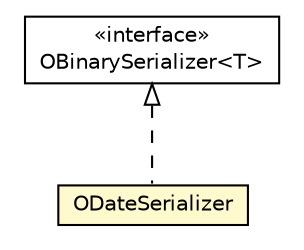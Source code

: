 #!/usr/local/bin/dot
#
# Class diagram 
# Generated by UMLGraph version R5_6-24-gf6e263 (http://www.umlgraph.org/)
#

digraph G {
	edge [fontname="Helvetica",fontsize=10,labelfontname="Helvetica",labelfontsize=10];
	node [fontname="Helvetica",fontsize=10,shape=plaintext];
	nodesep=0.25;
	ranksep=0.5;
	// com.orientechnologies.common.serialization.types.ODateSerializer
	c1406398 [label=<<table title="com.orientechnologies.common.serialization.types.ODateSerializer" border="0" cellborder="1" cellspacing="0" cellpadding="2" port="p" bgcolor="lemonChiffon" href="./ODateSerializer.html">
		<tr><td><table border="0" cellspacing="0" cellpadding="1">
<tr><td align="center" balign="center"> ODateSerializer </td></tr>
		</table></td></tr>
		</table>>, URL="./ODateSerializer.html", fontname="Helvetica", fontcolor="black", fontsize=10.0];
	// com.orientechnologies.common.serialization.types.OBinarySerializer<T>
	c1406407 [label=<<table title="com.orientechnologies.common.serialization.types.OBinarySerializer" border="0" cellborder="1" cellspacing="0" cellpadding="2" port="p" href="./OBinarySerializer.html">
		<tr><td><table border="0" cellspacing="0" cellpadding="1">
<tr><td align="center" balign="center"> &#171;interface&#187; </td></tr>
<tr><td align="center" balign="center"> OBinarySerializer&lt;T&gt; </td></tr>
		</table></td></tr>
		</table>>, URL="./OBinarySerializer.html", fontname="Helvetica", fontcolor="black", fontsize=10.0];
	//com.orientechnologies.common.serialization.types.ODateSerializer implements com.orientechnologies.common.serialization.types.OBinarySerializer<T>
	c1406407:p -> c1406398:p [dir=back,arrowtail=empty,style=dashed];
}

